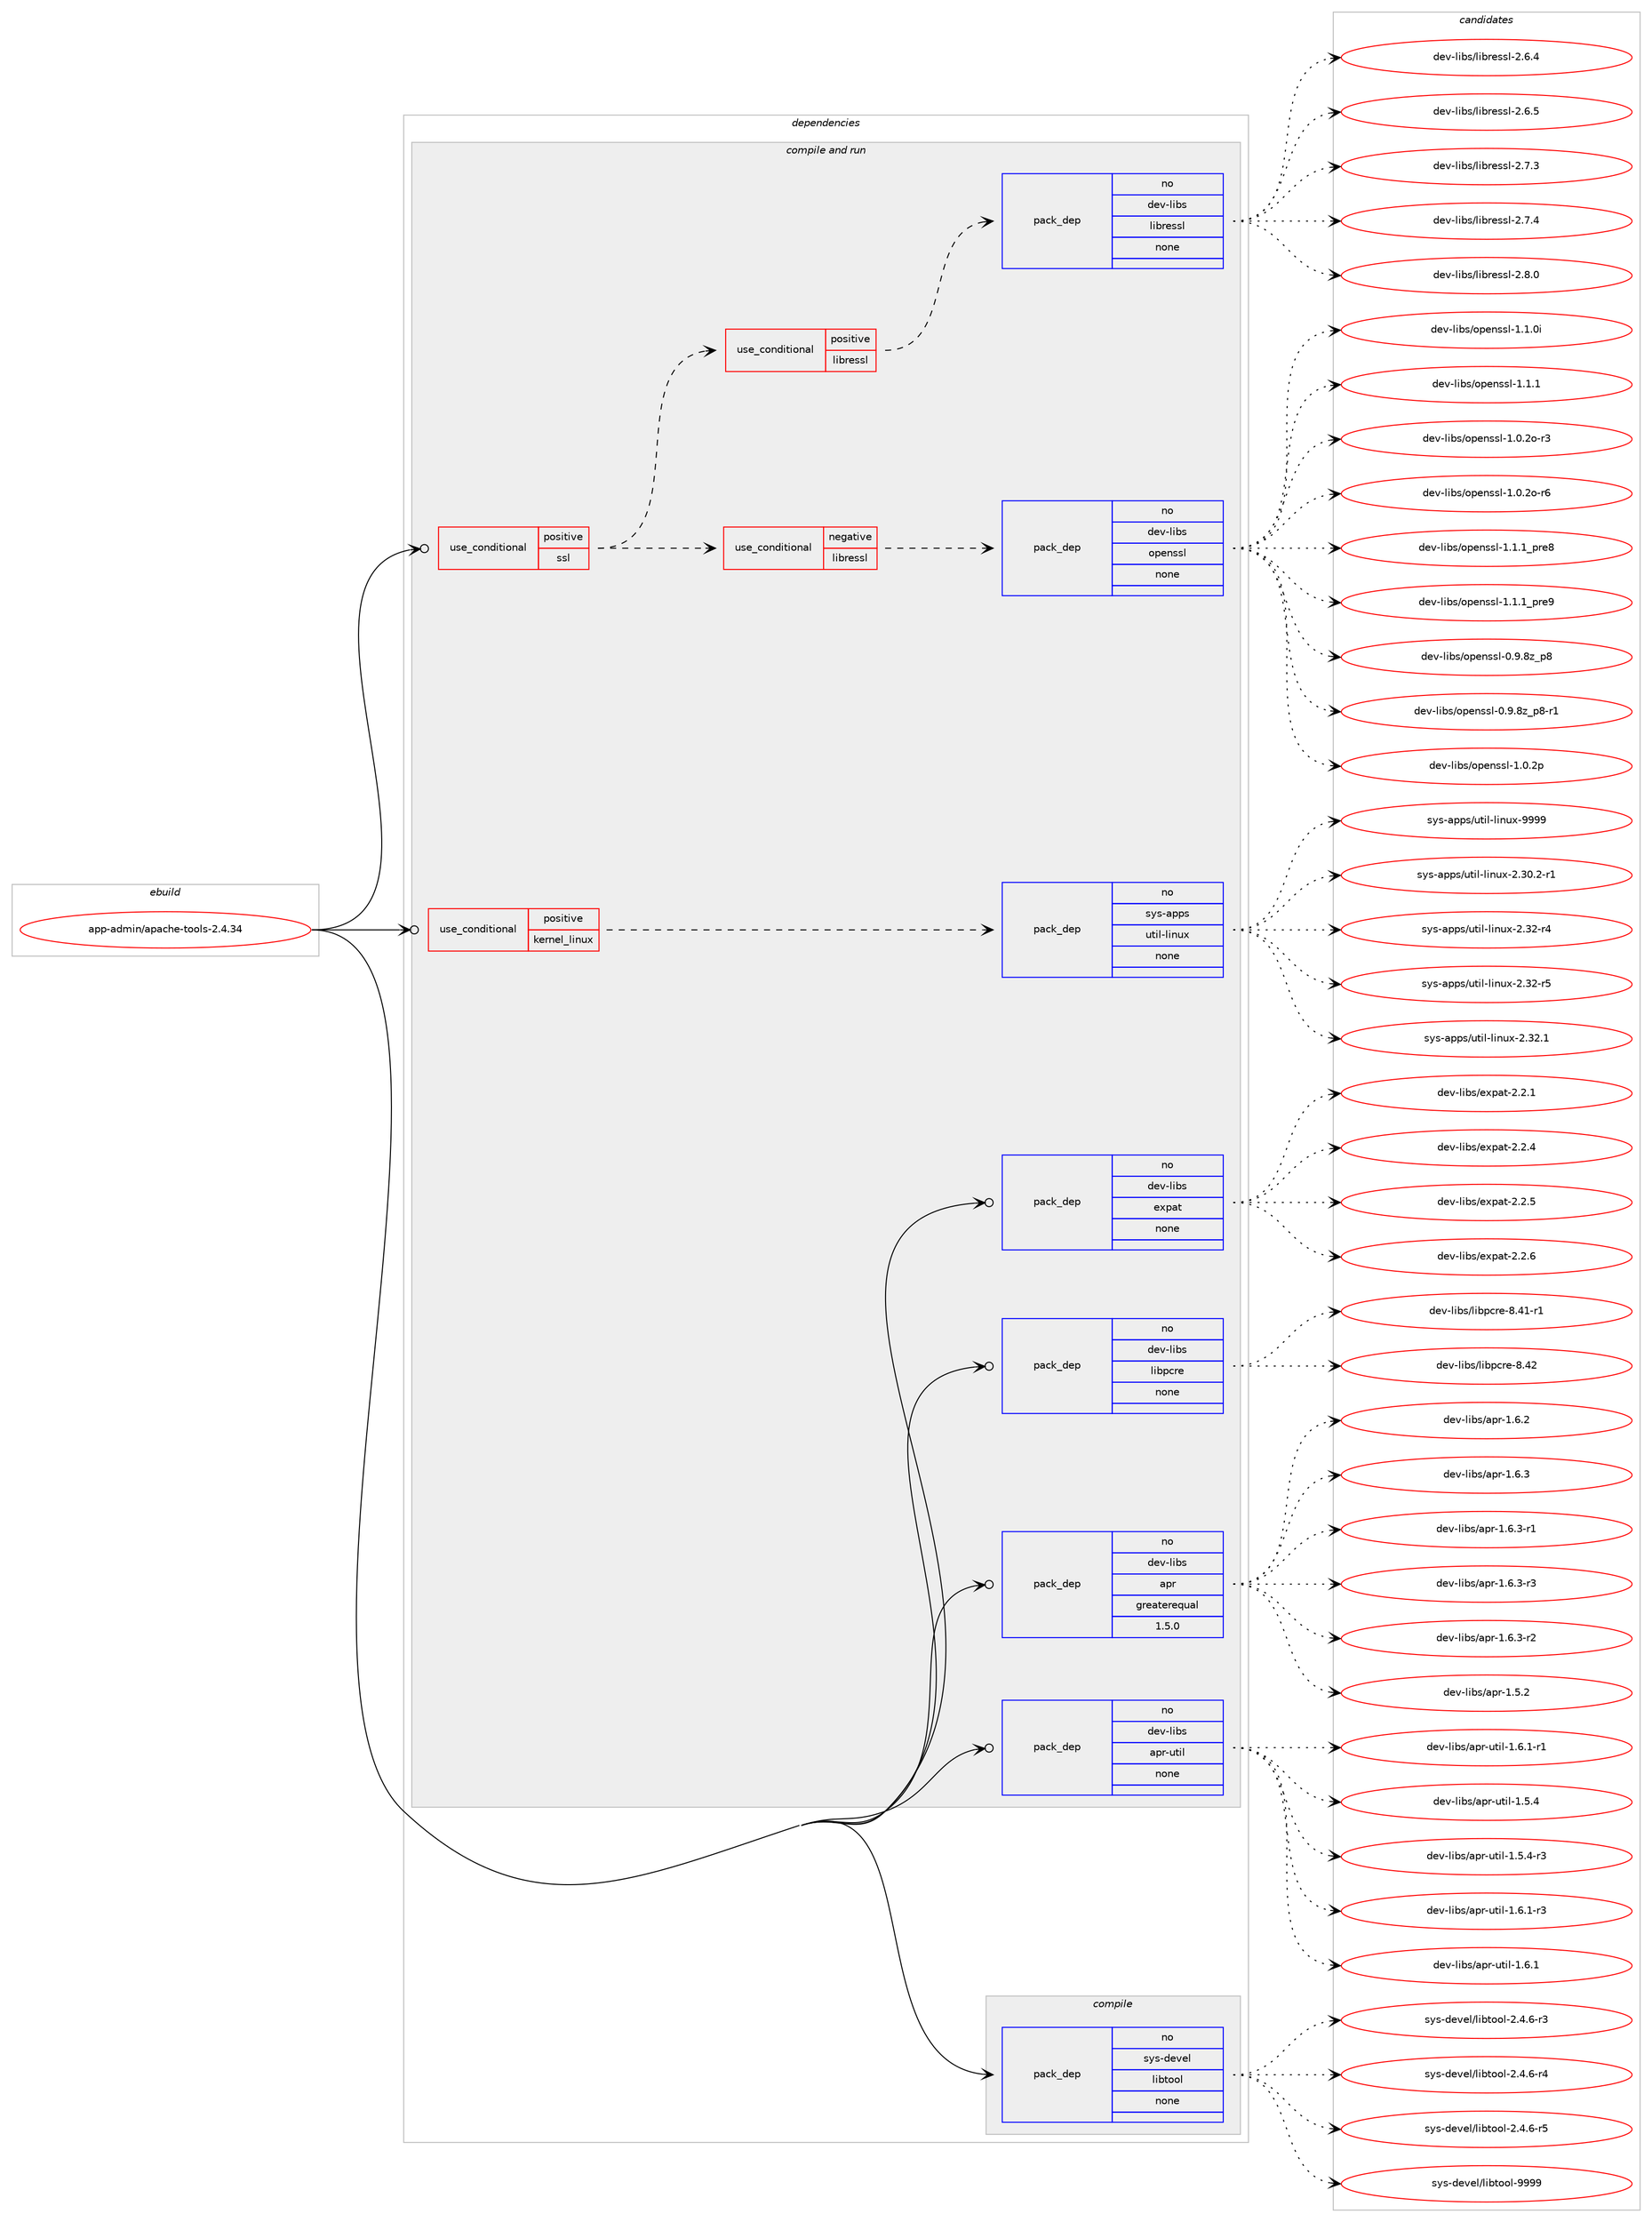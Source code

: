 digraph prolog {

# *************
# Graph options
# *************

newrank=true;
concentrate=true;
compound=true;
graph [rankdir=LR,fontname=Helvetica,fontsize=10,ranksep=1.5];#, ranksep=2.5, nodesep=0.2];
edge  [arrowhead=vee];
node  [fontname=Helvetica,fontsize=10];

# **********
# The ebuild
# **********

subgraph cluster_leftcol {
color=gray;
rank=same;
label=<<i>ebuild</i>>;
id [label="app-admin/apache-tools-2.4.34", color=red, width=4, href="../app-admin/apache-tools-2.4.34.svg"];
}

# ****************
# The dependencies
# ****************

subgraph cluster_midcol {
color=gray;
label=<<i>dependencies</i>>;
subgraph cluster_compile {
fillcolor="#eeeeee";
style=filled;
label=<<i>compile</i>>;
subgraph pack65 {
dependency75 [label=<<TABLE BORDER="0" CELLBORDER="1" CELLSPACING="0" CELLPADDING="4" WIDTH="220"><TR><TD ROWSPAN="6" CELLPADDING="30">pack_dep</TD></TR><TR><TD WIDTH="110">no</TD></TR><TR><TD>sys-devel</TD></TR><TR><TD>libtool</TD></TR><TR><TD>none</TD></TR><TR><TD></TD></TR></TABLE>>, shape=none, color=blue];
}
id:e -> dependency75:w [weight=20,style="solid",arrowhead="vee"];
}
subgraph cluster_compileandrun {
fillcolor="#eeeeee";
style=filled;
label=<<i>compile and run</i>>;
subgraph cond11 {
dependency76 [label=<<TABLE BORDER="0" CELLBORDER="1" CELLSPACING="0" CELLPADDING="4"><TR><TD ROWSPAN="3" CELLPADDING="10">use_conditional</TD></TR><TR><TD>positive</TD></TR><TR><TD>kernel_linux</TD></TR></TABLE>>, shape=none, color=red];
subgraph pack66 {
dependency77 [label=<<TABLE BORDER="0" CELLBORDER="1" CELLSPACING="0" CELLPADDING="4" WIDTH="220"><TR><TD ROWSPAN="6" CELLPADDING="30">pack_dep</TD></TR><TR><TD WIDTH="110">no</TD></TR><TR><TD>sys-apps</TD></TR><TR><TD>util-linux</TD></TR><TR><TD>none</TD></TR><TR><TD></TD></TR></TABLE>>, shape=none, color=blue];
}
dependency76:e -> dependency77:w [weight=20,style="dashed",arrowhead="vee"];
}
id:e -> dependency76:w [weight=20,style="solid",arrowhead="odotvee"];
subgraph cond12 {
dependency78 [label=<<TABLE BORDER="0" CELLBORDER="1" CELLSPACING="0" CELLPADDING="4"><TR><TD ROWSPAN="3" CELLPADDING="10">use_conditional</TD></TR><TR><TD>positive</TD></TR><TR><TD>ssl</TD></TR></TABLE>>, shape=none, color=red];
subgraph cond13 {
dependency79 [label=<<TABLE BORDER="0" CELLBORDER="1" CELLSPACING="0" CELLPADDING="4"><TR><TD ROWSPAN="3" CELLPADDING="10">use_conditional</TD></TR><TR><TD>negative</TD></TR><TR><TD>libressl</TD></TR></TABLE>>, shape=none, color=red];
subgraph pack67 {
dependency80 [label=<<TABLE BORDER="0" CELLBORDER="1" CELLSPACING="0" CELLPADDING="4" WIDTH="220"><TR><TD ROWSPAN="6" CELLPADDING="30">pack_dep</TD></TR><TR><TD WIDTH="110">no</TD></TR><TR><TD>dev-libs</TD></TR><TR><TD>openssl</TD></TR><TR><TD>none</TD></TR><TR><TD></TD></TR></TABLE>>, shape=none, color=blue];
}
dependency79:e -> dependency80:w [weight=20,style="dashed",arrowhead="vee"];
}
dependency78:e -> dependency79:w [weight=20,style="dashed",arrowhead="vee"];
subgraph cond14 {
dependency81 [label=<<TABLE BORDER="0" CELLBORDER="1" CELLSPACING="0" CELLPADDING="4"><TR><TD ROWSPAN="3" CELLPADDING="10">use_conditional</TD></TR><TR><TD>positive</TD></TR><TR><TD>libressl</TD></TR></TABLE>>, shape=none, color=red];
subgraph pack68 {
dependency82 [label=<<TABLE BORDER="0" CELLBORDER="1" CELLSPACING="0" CELLPADDING="4" WIDTH="220"><TR><TD ROWSPAN="6" CELLPADDING="30">pack_dep</TD></TR><TR><TD WIDTH="110">no</TD></TR><TR><TD>dev-libs</TD></TR><TR><TD>libressl</TD></TR><TR><TD>none</TD></TR><TR><TD></TD></TR></TABLE>>, shape=none, color=blue];
}
dependency81:e -> dependency82:w [weight=20,style="dashed",arrowhead="vee"];
}
dependency78:e -> dependency81:w [weight=20,style="dashed",arrowhead="vee"];
}
id:e -> dependency78:w [weight=20,style="solid",arrowhead="odotvee"];
subgraph pack69 {
dependency83 [label=<<TABLE BORDER="0" CELLBORDER="1" CELLSPACING="0" CELLPADDING="4" WIDTH="220"><TR><TD ROWSPAN="6" CELLPADDING="30">pack_dep</TD></TR><TR><TD WIDTH="110">no</TD></TR><TR><TD>dev-libs</TD></TR><TR><TD>apr</TD></TR><TR><TD>greaterequal</TD></TR><TR><TD>1.5.0</TD></TR></TABLE>>, shape=none, color=blue];
}
id:e -> dependency83:w [weight=20,style="solid",arrowhead="odotvee"];
subgraph pack70 {
dependency84 [label=<<TABLE BORDER="0" CELLBORDER="1" CELLSPACING="0" CELLPADDING="4" WIDTH="220"><TR><TD ROWSPAN="6" CELLPADDING="30">pack_dep</TD></TR><TR><TD WIDTH="110">no</TD></TR><TR><TD>dev-libs</TD></TR><TR><TD>apr-util</TD></TR><TR><TD>none</TD></TR><TR><TD></TD></TR></TABLE>>, shape=none, color=blue];
}
id:e -> dependency84:w [weight=20,style="solid",arrowhead="odotvee"];
subgraph pack71 {
dependency85 [label=<<TABLE BORDER="0" CELLBORDER="1" CELLSPACING="0" CELLPADDING="4" WIDTH="220"><TR><TD ROWSPAN="6" CELLPADDING="30">pack_dep</TD></TR><TR><TD WIDTH="110">no</TD></TR><TR><TD>dev-libs</TD></TR><TR><TD>expat</TD></TR><TR><TD>none</TD></TR><TR><TD></TD></TR></TABLE>>, shape=none, color=blue];
}
id:e -> dependency85:w [weight=20,style="solid",arrowhead="odotvee"];
subgraph pack72 {
dependency86 [label=<<TABLE BORDER="0" CELLBORDER="1" CELLSPACING="0" CELLPADDING="4" WIDTH="220"><TR><TD ROWSPAN="6" CELLPADDING="30">pack_dep</TD></TR><TR><TD WIDTH="110">no</TD></TR><TR><TD>dev-libs</TD></TR><TR><TD>libpcre</TD></TR><TR><TD>none</TD></TR><TR><TD></TD></TR></TABLE>>, shape=none, color=blue];
}
id:e -> dependency86:w [weight=20,style="solid",arrowhead="odotvee"];
}
subgraph cluster_run {
fillcolor="#eeeeee";
style=filled;
label=<<i>run</i>>;
}
}

# **************
# The candidates
# **************

subgraph cluster_choices {
rank=same;
color=gray;
label=<<i>candidates</i>>;

subgraph choice65 {
color=black;
nodesep=1;
choice1151211154510010111810110847108105981161111111084550465246544511451 [label="sys-devel/libtool-2.4.6-r3", color=red, width=4,href="../sys-devel/libtool-2.4.6-r3.svg"];
choice1151211154510010111810110847108105981161111111084550465246544511452 [label="sys-devel/libtool-2.4.6-r4", color=red, width=4,href="../sys-devel/libtool-2.4.6-r4.svg"];
choice1151211154510010111810110847108105981161111111084550465246544511453 [label="sys-devel/libtool-2.4.6-r5", color=red, width=4,href="../sys-devel/libtool-2.4.6-r5.svg"];
choice1151211154510010111810110847108105981161111111084557575757 [label="sys-devel/libtool-9999", color=red, width=4,href="../sys-devel/libtool-9999.svg"];
dependency75:e -> choice1151211154510010111810110847108105981161111111084550465246544511451:w [style=dotted,weight="100"];
dependency75:e -> choice1151211154510010111810110847108105981161111111084550465246544511452:w [style=dotted,weight="100"];
dependency75:e -> choice1151211154510010111810110847108105981161111111084550465246544511453:w [style=dotted,weight="100"];
dependency75:e -> choice1151211154510010111810110847108105981161111111084557575757:w [style=dotted,weight="100"];
}
subgraph choice66 {
color=black;
nodesep=1;
choice11512111545971121121154711711610510845108105110117120455046514846504511449 [label="sys-apps/util-linux-2.30.2-r1", color=red, width=4,href="../sys-apps/util-linux-2.30.2-r1.svg"];
choice1151211154597112112115471171161051084510810511011712045504651504511452 [label="sys-apps/util-linux-2.32-r4", color=red, width=4,href="../sys-apps/util-linux-2.32-r4.svg"];
choice1151211154597112112115471171161051084510810511011712045504651504511453 [label="sys-apps/util-linux-2.32-r5", color=red, width=4,href="../sys-apps/util-linux-2.32-r5.svg"];
choice1151211154597112112115471171161051084510810511011712045504651504649 [label="sys-apps/util-linux-2.32.1", color=red, width=4,href="../sys-apps/util-linux-2.32.1.svg"];
choice115121115459711211211547117116105108451081051101171204557575757 [label="sys-apps/util-linux-9999", color=red, width=4,href="../sys-apps/util-linux-9999.svg"];
dependency77:e -> choice11512111545971121121154711711610510845108105110117120455046514846504511449:w [style=dotted,weight="100"];
dependency77:e -> choice1151211154597112112115471171161051084510810511011712045504651504511452:w [style=dotted,weight="100"];
dependency77:e -> choice1151211154597112112115471171161051084510810511011712045504651504511453:w [style=dotted,weight="100"];
dependency77:e -> choice1151211154597112112115471171161051084510810511011712045504651504649:w [style=dotted,weight="100"];
dependency77:e -> choice115121115459711211211547117116105108451081051101171204557575757:w [style=dotted,weight="100"];
}
subgraph choice67 {
color=black;
nodesep=1;
choice1001011184510810598115471111121011101151151084549464846501114511451 [label="dev-libs/openssl-1.0.2o-r3", color=red, width=4,href="../dev-libs/openssl-1.0.2o-r3.svg"];
choice1001011184510810598115471111121011101151151084549464846501114511454 [label="dev-libs/openssl-1.0.2o-r6", color=red, width=4,href="../dev-libs/openssl-1.0.2o-r6.svg"];
choice1001011184510810598115471111121011101151151084549464946499511211410156 [label="dev-libs/openssl-1.1.1_pre8", color=red, width=4,href="../dev-libs/openssl-1.1.1_pre8.svg"];
choice1001011184510810598115471111121011101151151084549464946499511211410157 [label="dev-libs/openssl-1.1.1_pre9", color=red, width=4,href="../dev-libs/openssl-1.1.1_pre9.svg"];
choice1001011184510810598115471111121011101151151084548465746561229511256 [label="dev-libs/openssl-0.9.8z_p8", color=red, width=4,href="../dev-libs/openssl-0.9.8z_p8.svg"];
choice10010111845108105981154711111210111011511510845484657465612295112564511449 [label="dev-libs/openssl-0.9.8z_p8-r1", color=red, width=4,href="../dev-libs/openssl-0.9.8z_p8-r1.svg"];
choice100101118451081059811547111112101110115115108454946484650112 [label="dev-libs/openssl-1.0.2p", color=red, width=4,href="../dev-libs/openssl-1.0.2p.svg"];
choice100101118451081059811547111112101110115115108454946494648105 [label="dev-libs/openssl-1.1.0i", color=red, width=4,href="../dev-libs/openssl-1.1.0i.svg"];
choice100101118451081059811547111112101110115115108454946494649 [label="dev-libs/openssl-1.1.1", color=red, width=4,href="../dev-libs/openssl-1.1.1.svg"];
dependency80:e -> choice1001011184510810598115471111121011101151151084549464846501114511451:w [style=dotted,weight="100"];
dependency80:e -> choice1001011184510810598115471111121011101151151084549464846501114511454:w [style=dotted,weight="100"];
dependency80:e -> choice1001011184510810598115471111121011101151151084549464946499511211410156:w [style=dotted,weight="100"];
dependency80:e -> choice1001011184510810598115471111121011101151151084549464946499511211410157:w [style=dotted,weight="100"];
dependency80:e -> choice1001011184510810598115471111121011101151151084548465746561229511256:w [style=dotted,weight="100"];
dependency80:e -> choice10010111845108105981154711111210111011511510845484657465612295112564511449:w [style=dotted,weight="100"];
dependency80:e -> choice100101118451081059811547111112101110115115108454946484650112:w [style=dotted,weight="100"];
dependency80:e -> choice100101118451081059811547111112101110115115108454946494648105:w [style=dotted,weight="100"];
dependency80:e -> choice100101118451081059811547111112101110115115108454946494649:w [style=dotted,weight="100"];
}
subgraph choice68 {
color=black;
nodesep=1;
choice10010111845108105981154710810598114101115115108455046544652 [label="dev-libs/libressl-2.6.4", color=red, width=4,href="../dev-libs/libressl-2.6.4.svg"];
choice10010111845108105981154710810598114101115115108455046544653 [label="dev-libs/libressl-2.6.5", color=red, width=4,href="../dev-libs/libressl-2.6.5.svg"];
choice10010111845108105981154710810598114101115115108455046554651 [label="dev-libs/libressl-2.7.3", color=red, width=4,href="../dev-libs/libressl-2.7.3.svg"];
choice10010111845108105981154710810598114101115115108455046554652 [label="dev-libs/libressl-2.7.4", color=red, width=4,href="../dev-libs/libressl-2.7.4.svg"];
choice10010111845108105981154710810598114101115115108455046564648 [label="dev-libs/libressl-2.8.0", color=red, width=4,href="../dev-libs/libressl-2.8.0.svg"];
dependency82:e -> choice10010111845108105981154710810598114101115115108455046544652:w [style=dotted,weight="100"];
dependency82:e -> choice10010111845108105981154710810598114101115115108455046544653:w [style=dotted,weight="100"];
dependency82:e -> choice10010111845108105981154710810598114101115115108455046554651:w [style=dotted,weight="100"];
dependency82:e -> choice10010111845108105981154710810598114101115115108455046554652:w [style=dotted,weight="100"];
dependency82:e -> choice10010111845108105981154710810598114101115115108455046564648:w [style=dotted,weight="100"];
}
subgraph choice69 {
color=black;
nodesep=1;
choice100101118451081059811547971121144549465446514511450 [label="dev-libs/apr-1.6.3-r2", color=red, width=4,href="../dev-libs/apr-1.6.3-r2.svg"];
choice10010111845108105981154797112114454946534650 [label="dev-libs/apr-1.5.2", color=red, width=4,href="../dev-libs/apr-1.5.2.svg"];
choice10010111845108105981154797112114454946544650 [label="dev-libs/apr-1.6.2", color=red, width=4,href="../dev-libs/apr-1.6.2.svg"];
choice10010111845108105981154797112114454946544651 [label="dev-libs/apr-1.6.3", color=red, width=4,href="../dev-libs/apr-1.6.3.svg"];
choice100101118451081059811547971121144549465446514511449 [label="dev-libs/apr-1.6.3-r1", color=red, width=4,href="../dev-libs/apr-1.6.3-r1.svg"];
choice100101118451081059811547971121144549465446514511451 [label="dev-libs/apr-1.6.3-r3", color=red, width=4,href="../dev-libs/apr-1.6.3-r3.svg"];
dependency83:e -> choice100101118451081059811547971121144549465446514511450:w [style=dotted,weight="100"];
dependency83:e -> choice10010111845108105981154797112114454946534650:w [style=dotted,weight="100"];
dependency83:e -> choice10010111845108105981154797112114454946544650:w [style=dotted,weight="100"];
dependency83:e -> choice10010111845108105981154797112114454946544651:w [style=dotted,weight="100"];
dependency83:e -> choice100101118451081059811547971121144549465446514511449:w [style=dotted,weight="100"];
dependency83:e -> choice100101118451081059811547971121144549465446514511451:w [style=dotted,weight="100"];
}
subgraph choice70 {
color=black;
nodesep=1;
choice1001011184510810598115479711211445117116105108454946544649 [label="dev-libs/apr-util-1.6.1", color=red, width=4,href="../dev-libs/apr-util-1.6.1.svg"];
choice10010111845108105981154797112114451171161051084549465446494511449 [label="dev-libs/apr-util-1.6.1-r1", color=red, width=4,href="../dev-libs/apr-util-1.6.1-r1.svg"];
choice1001011184510810598115479711211445117116105108454946534652 [label="dev-libs/apr-util-1.5.4", color=red, width=4,href="../dev-libs/apr-util-1.5.4.svg"];
choice10010111845108105981154797112114451171161051084549465346524511451 [label="dev-libs/apr-util-1.5.4-r3", color=red, width=4,href="../dev-libs/apr-util-1.5.4-r3.svg"];
choice10010111845108105981154797112114451171161051084549465446494511451 [label="dev-libs/apr-util-1.6.1-r3", color=red, width=4,href="../dev-libs/apr-util-1.6.1-r3.svg"];
dependency84:e -> choice1001011184510810598115479711211445117116105108454946544649:w [style=dotted,weight="100"];
dependency84:e -> choice10010111845108105981154797112114451171161051084549465446494511449:w [style=dotted,weight="100"];
dependency84:e -> choice1001011184510810598115479711211445117116105108454946534652:w [style=dotted,weight="100"];
dependency84:e -> choice10010111845108105981154797112114451171161051084549465346524511451:w [style=dotted,weight="100"];
dependency84:e -> choice10010111845108105981154797112114451171161051084549465446494511451:w [style=dotted,weight="100"];
}
subgraph choice71 {
color=black;
nodesep=1;
choice10010111845108105981154710112011297116455046504649 [label="dev-libs/expat-2.2.1", color=red, width=4,href="../dev-libs/expat-2.2.1.svg"];
choice10010111845108105981154710112011297116455046504652 [label="dev-libs/expat-2.2.4", color=red, width=4,href="../dev-libs/expat-2.2.4.svg"];
choice10010111845108105981154710112011297116455046504653 [label="dev-libs/expat-2.2.5", color=red, width=4,href="../dev-libs/expat-2.2.5.svg"];
choice10010111845108105981154710112011297116455046504654 [label="dev-libs/expat-2.2.6", color=red, width=4,href="../dev-libs/expat-2.2.6.svg"];
dependency85:e -> choice10010111845108105981154710112011297116455046504649:w [style=dotted,weight="100"];
dependency85:e -> choice10010111845108105981154710112011297116455046504652:w [style=dotted,weight="100"];
dependency85:e -> choice10010111845108105981154710112011297116455046504653:w [style=dotted,weight="100"];
dependency85:e -> choice10010111845108105981154710112011297116455046504654:w [style=dotted,weight="100"];
}
subgraph choice72 {
color=black;
nodesep=1;
choice100101118451081059811547108105981129911410145564652494511449 [label="dev-libs/libpcre-8.41-r1", color=red, width=4,href="../dev-libs/libpcre-8.41-r1.svg"];
choice10010111845108105981154710810598112991141014556465250 [label="dev-libs/libpcre-8.42", color=red, width=4,href="../dev-libs/libpcre-8.42.svg"];
dependency86:e -> choice100101118451081059811547108105981129911410145564652494511449:w [style=dotted,weight="100"];
dependency86:e -> choice10010111845108105981154710810598112991141014556465250:w [style=dotted,weight="100"];
}
}

}
